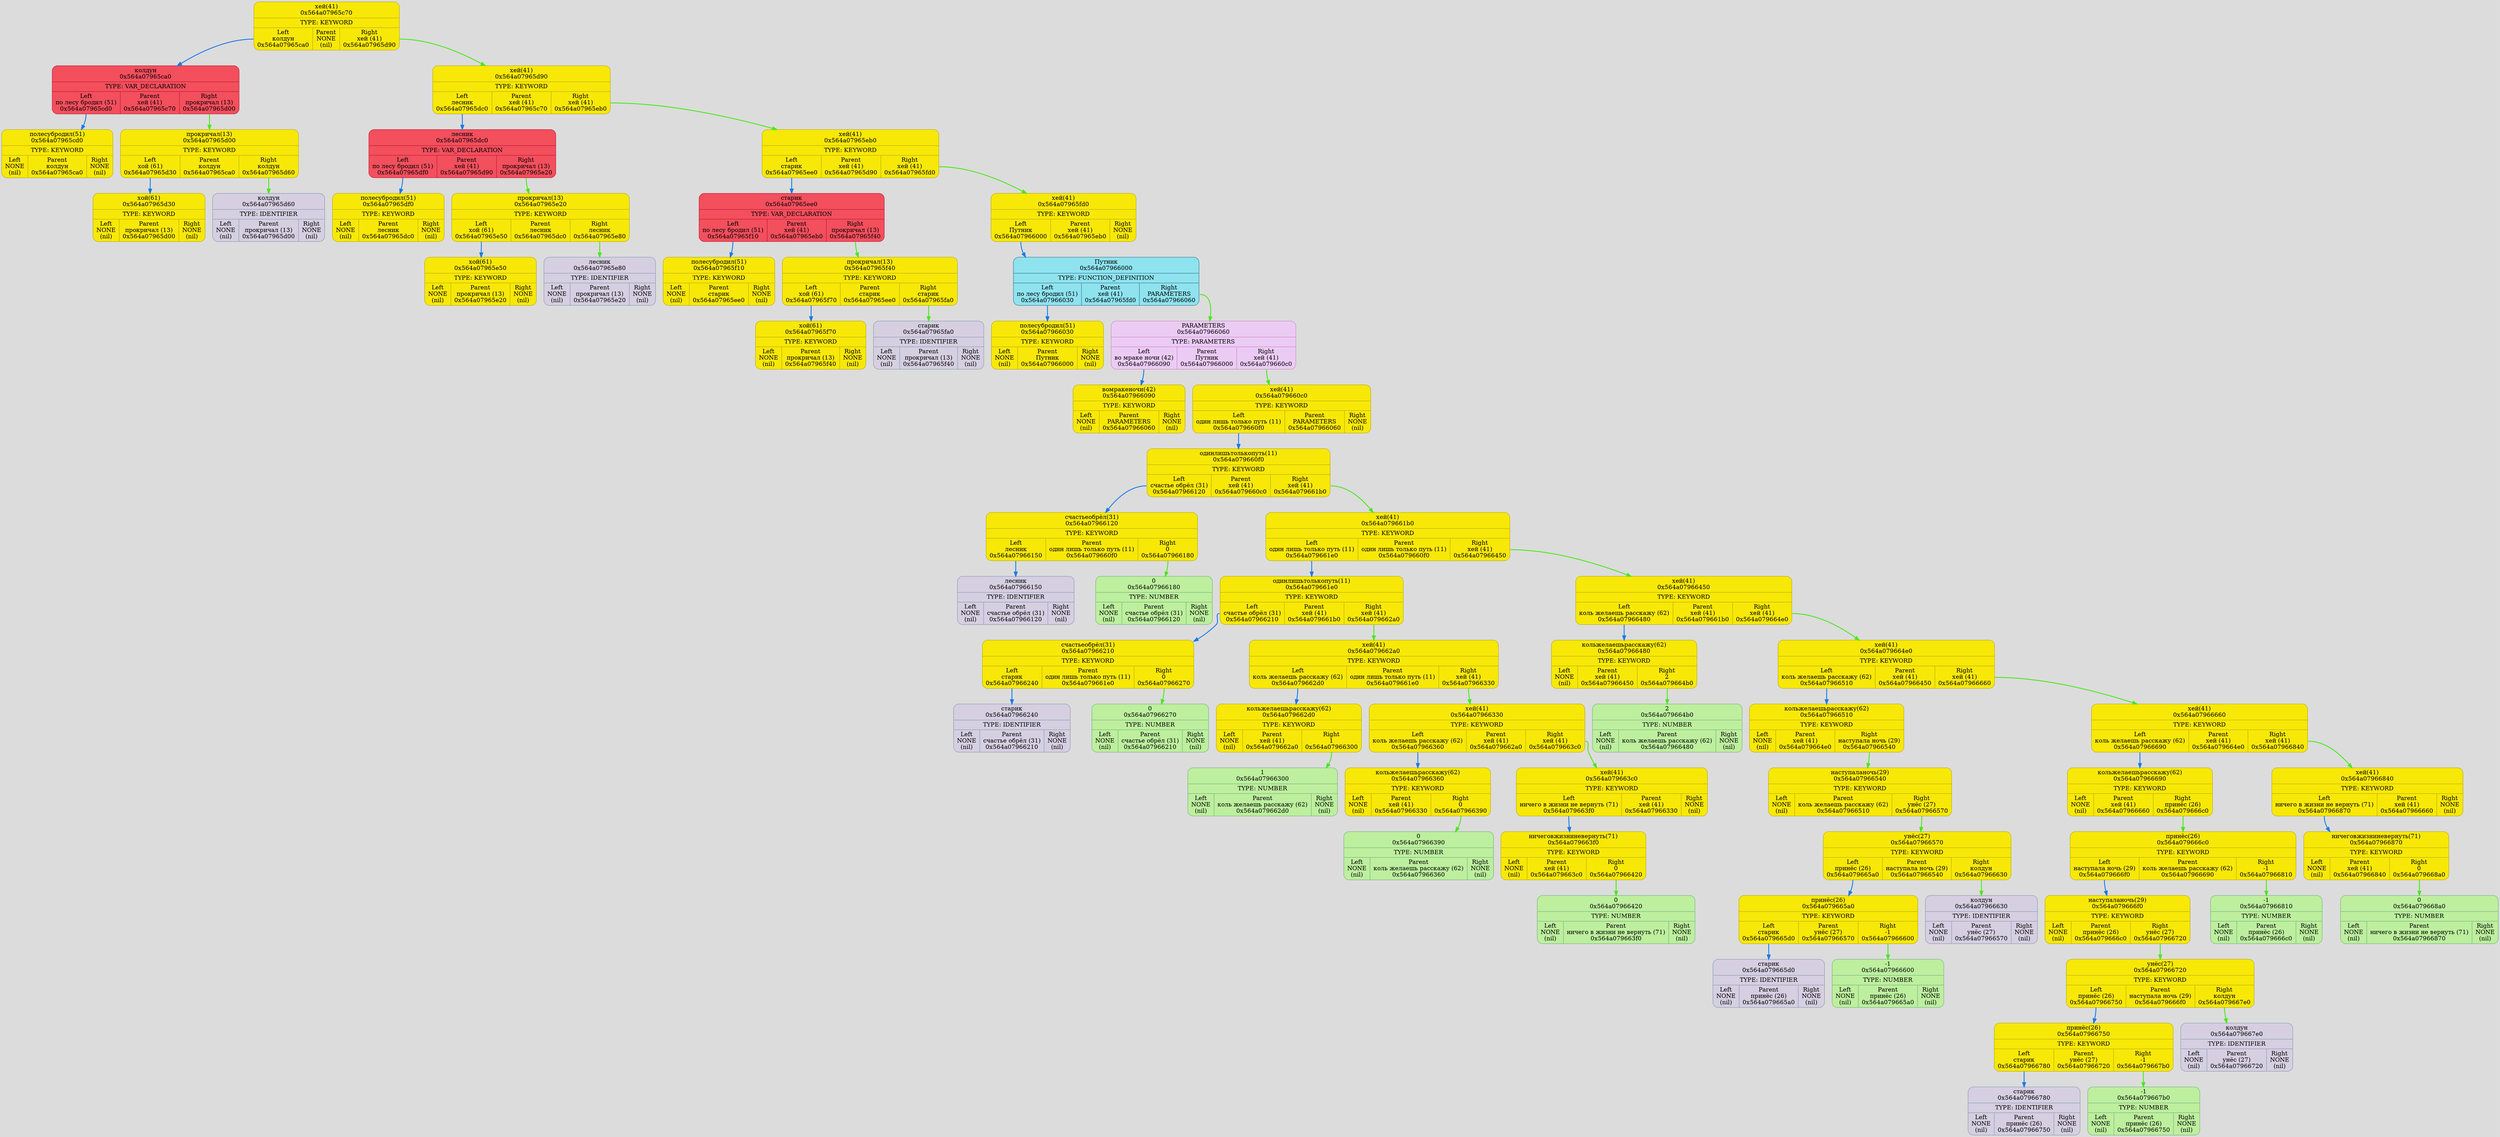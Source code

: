 digraph {
	fontname = "UbuntuMono";
	bgcolor = "#DCDCDC";

	node0x564a07965c70 [ shape = Mrecord; style = filled; fillcolor = "#F8E807"; color = "#B6AA05"; fontcolor = "#000000"; label = " { хей (41)\n0x564a07965c70 | TYPE: KEYWORD| { <left> Left\nколдун\n0x564a07965ca0 | Parent\nNONE\n(nil) | <right> Right\nхей (41)\n0x564a07965d90 } } "; ];
	node0x564a07965c70:<left> -> node0x564a07965ca0 [ style = "bold"; color = "#187AE8"; label = ""; ];
	node0x564a07965ca0 [ shape = Mrecord; style = filled; fillcolor = "#F34F5D"; color = "#BD132F"; fontcolor = "#000000"; label = " { колдун\n0x564a07965ca0 | TYPE: VAR_DECLARATION| { <left> Left\nпо лесу бродил (51)\n0x564a07965cd0 | Parent\nхей (41)\n0x564a07965c70 | <right> Right\nпрокричал (13)\n0x564a07965d00 } } "; ];
	node0x564a07965ca0:<left> -> node0x564a07965cd0 [ style = "bold"; color = "#187AE8"; label = ""; ];
	node0x564a07965cd0 [ shape = Mrecord; style = filled; fillcolor = "#F8E807"; color = "#B6AA05"; fontcolor = "#000000"; label = " { по лесу бродил (51)\n0x564a07965cd0 | TYPE: KEYWORD| { <left> Left\nNONE\n(nil) | Parent\nколдун\n0x564a07965ca0 | <right> Right\nNONE\n(nil) } } "; ];
	node0x564a07965d00 [ shape = Mrecord; style = filled; fillcolor = "#F8E807"; color = "#B6AA05"; fontcolor = "#000000"; label = " { прокричал (13)\n0x564a07965d00 | TYPE: KEYWORD| { <left> Left\nхой (61)\n0x564a07965d30 | Parent\nколдун\n0x564a07965ca0 | <right> Right\nколдун\n0x564a07965d60 } } "; ];
	node0x564a07965d00:<left> -> node0x564a07965d30 [ style = "bold"; color = "#187AE8"; label = ""; ];
	node0x564a07965d30 [ shape = Mrecord; style = filled; fillcolor = "#F8E807"; color = "#B6AA05"; fontcolor = "#000000"; label = " { хой (61)\n0x564a07965d30 | TYPE: KEYWORD| { <left> Left\nNONE\n(nil) | Parent\nпрокричал (13)\n0x564a07965d00 | <right> Right\nNONE\n(nil) } } "; ];
	node0x564a07965d60 [ shape = Mrecord; style = filled; fillcolor = "#D5CFE1"; color = "#8797b2"; fontcolor = "#000000"; label = " { колдун\n0x564a07965d60 | TYPE: IDENTIFIER| { <left> Left\nNONE\n(nil) | Parent\nпрокричал (13)\n0x564a07965d00 | <right> Right\nNONE\n(nil) } } "; ];
	node0x564a07965d00:<right> -> node0x564a07965d60 [ style = "bold"; color = "#48E818"; label = ""; ];
	node0x564a07965ca0:<right> -> node0x564a07965d00 [ style = "bold"; color = "#48E818"; label = ""; ];
	node0x564a07965d90 [ shape = Mrecord; style = filled; fillcolor = "#F8E807"; color = "#B6AA05"; fontcolor = "#000000"; label = " { хей (41)\n0x564a07965d90 | TYPE: KEYWORD| { <left> Left\nлесник\n0x564a07965dc0 | Parent\nхей (41)\n0x564a07965c70 | <right> Right\nхей (41)\n0x564a07965eb0 } } "; ];
	node0x564a07965d90:<left> -> node0x564a07965dc0 [ style = "bold"; color = "#187AE8"; label = ""; ];
	node0x564a07965dc0 [ shape = Mrecord; style = filled; fillcolor = "#F34F5D"; color = "#BD132F"; fontcolor = "#000000"; label = " { лесник\n0x564a07965dc0 | TYPE: VAR_DECLARATION| { <left> Left\nпо лесу бродил (51)\n0x564a07965df0 | Parent\nхей (41)\n0x564a07965d90 | <right> Right\nпрокричал (13)\n0x564a07965e20 } } "; ];
	node0x564a07965dc0:<left> -> node0x564a07965df0 [ style = "bold"; color = "#187AE8"; label = ""; ];
	node0x564a07965df0 [ shape = Mrecord; style = filled; fillcolor = "#F8E807"; color = "#B6AA05"; fontcolor = "#000000"; label = " { по лесу бродил (51)\n0x564a07965df0 | TYPE: KEYWORD| { <left> Left\nNONE\n(nil) | Parent\nлесник\n0x564a07965dc0 | <right> Right\nNONE\n(nil) } } "; ];
	node0x564a07965e20 [ shape = Mrecord; style = filled; fillcolor = "#F8E807"; color = "#B6AA05"; fontcolor = "#000000"; label = " { прокричал (13)\n0x564a07965e20 | TYPE: KEYWORD| { <left> Left\nхой (61)\n0x564a07965e50 | Parent\nлесник\n0x564a07965dc0 | <right> Right\nлесник\n0x564a07965e80 } } "; ];
	node0x564a07965e20:<left> -> node0x564a07965e50 [ style = "bold"; color = "#187AE8"; label = ""; ];
	node0x564a07965e50 [ shape = Mrecord; style = filled; fillcolor = "#F8E807"; color = "#B6AA05"; fontcolor = "#000000"; label = " { хой (61)\n0x564a07965e50 | TYPE: KEYWORD| { <left> Left\nNONE\n(nil) | Parent\nпрокричал (13)\n0x564a07965e20 | <right> Right\nNONE\n(nil) } } "; ];
	node0x564a07965e80 [ shape = Mrecord; style = filled; fillcolor = "#D5CFE1"; color = "#8797b2"; fontcolor = "#000000"; label = " { лесник\n0x564a07965e80 | TYPE: IDENTIFIER| { <left> Left\nNONE\n(nil) | Parent\nпрокричал (13)\n0x564a07965e20 | <right> Right\nNONE\n(nil) } } "; ];
	node0x564a07965e20:<right> -> node0x564a07965e80 [ style = "bold"; color = "#48E818"; label = ""; ];
	node0x564a07965dc0:<right> -> node0x564a07965e20 [ style = "bold"; color = "#48E818"; label = ""; ];
	node0x564a07965eb0 [ shape = Mrecord; style = filled; fillcolor = "#F8E807"; color = "#B6AA05"; fontcolor = "#000000"; label = " { хей (41)\n0x564a07965eb0 | TYPE: KEYWORD| { <left> Left\nстарик\n0x564a07965ee0 | Parent\nхей (41)\n0x564a07965d90 | <right> Right\nхей (41)\n0x564a07965fd0 } } "; ];
	node0x564a07965eb0:<left> -> node0x564a07965ee0 [ style = "bold"; color = "#187AE8"; label = ""; ];
	node0x564a07965ee0 [ shape = Mrecord; style = filled; fillcolor = "#F34F5D"; color = "#BD132F"; fontcolor = "#000000"; label = " { старик\n0x564a07965ee0 | TYPE: VAR_DECLARATION| { <left> Left\nпо лесу бродил (51)\n0x564a07965f10 | Parent\nхей (41)\n0x564a07965eb0 | <right> Right\nпрокричал (13)\n0x564a07965f40 } } "; ];
	node0x564a07965ee0:<left> -> node0x564a07965f10 [ style = "bold"; color = "#187AE8"; label = ""; ];
	node0x564a07965f10 [ shape = Mrecord; style = filled; fillcolor = "#F8E807"; color = "#B6AA05"; fontcolor = "#000000"; label = " { по лесу бродил (51)\n0x564a07965f10 | TYPE: KEYWORD| { <left> Left\nNONE\n(nil) | Parent\nстарик\n0x564a07965ee0 | <right> Right\nNONE\n(nil) } } "; ];
	node0x564a07965f40 [ shape = Mrecord; style = filled; fillcolor = "#F8E807"; color = "#B6AA05"; fontcolor = "#000000"; label = " { прокричал (13)\n0x564a07965f40 | TYPE: KEYWORD| { <left> Left\nхой (61)\n0x564a07965f70 | Parent\nстарик\n0x564a07965ee0 | <right> Right\nстарик\n0x564a07965fa0 } } "; ];
	node0x564a07965f40:<left> -> node0x564a07965f70 [ style = "bold"; color = "#187AE8"; label = ""; ];
	node0x564a07965f70 [ shape = Mrecord; style = filled; fillcolor = "#F8E807"; color = "#B6AA05"; fontcolor = "#000000"; label = " { хой (61)\n0x564a07965f70 | TYPE: KEYWORD| { <left> Left\nNONE\n(nil) | Parent\nпрокричал (13)\n0x564a07965f40 | <right> Right\nNONE\n(nil) } } "; ];
	node0x564a07965fa0 [ shape = Mrecord; style = filled; fillcolor = "#D5CFE1"; color = "#8797b2"; fontcolor = "#000000"; label = " { старик\n0x564a07965fa0 | TYPE: IDENTIFIER| { <left> Left\nNONE\n(nil) | Parent\nпрокричал (13)\n0x564a07965f40 | <right> Right\nNONE\n(nil) } } "; ];
	node0x564a07965f40:<right> -> node0x564a07965fa0 [ style = "bold"; color = "#48E818"; label = ""; ];
	node0x564a07965ee0:<right> -> node0x564a07965f40 [ style = "bold"; color = "#48E818"; label = ""; ];
	node0x564a07965fd0 [ shape = Mrecord; style = filled; fillcolor = "#F8E807"; color = "#B6AA05"; fontcolor = "#000000"; label = " { хей (41)\n0x564a07965fd0 | TYPE: KEYWORD| { <left> Left\nПутник\n0x564a07966000 | Parent\nхей (41)\n0x564a07965eb0 | <right> Right\nNONE\n(nil) } } "; ];
	node0x564a07965fd0:<left> -> node0x564a07966000 [ style = "bold"; color = "#187AE8"; label = ""; ];
	node0x564a07966000 [ shape = Mrecord; style = filled; fillcolor = "#8EE3EF"; color = "#37718E"; fontcolor = "#000000"; label = " { Путник\n0x564a07966000 | TYPE: FUNCTION_DEFINITION| { <left> Left\nпо лесу бродил (51)\n0x564a07966030 | Parent\nхей (41)\n0x564a07965fd0 | <right> Right\nPARAMETERS\n0x564a07966060 } } "; ];
	node0x564a07966000:<left> -> node0x564a07966030 [ style = "bold"; color = "#187AE8"; label = ""; ];
	node0x564a07966030 [ shape = Mrecord; style = filled; fillcolor = "#F8E807"; color = "#B6AA05"; fontcolor = "#000000"; label = " { по лесу бродил (51)\n0x564a07966030 | TYPE: KEYWORD| { <left> Left\nNONE\n(nil) | Parent\nПутник\n0x564a07966000 | <right> Right\nNONE\n(nil) } } "; ];
	node0x564a07966060 [ shape = Mrecord; style = filled; fillcolor = "#EBCBF4"; color = "#C986C3"; fontcolor = "#000000"; label = " { PARAMETERS\n0x564a07966060 | TYPE: PARAMETERS| { <left> Left\nво мраке ночи (42)\n0x564a07966090 | Parent\nПутник\n0x564a07966000 | <right> Right\nхей (41)\n0x564a079660c0 } } "; ];
	node0x564a07966060:<left> -> node0x564a07966090 [ style = "bold"; color = "#187AE8"; label = ""; ];
	node0x564a07966090 [ shape = Mrecord; style = filled; fillcolor = "#F8E807"; color = "#B6AA05"; fontcolor = "#000000"; label = " { во мраке ночи (42)\n0x564a07966090 | TYPE: KEYWORD| { <left> Left\nNONE\n(nil) | Parent\nPARAMETERS\n0x564a07966060 | <right> Right\nNONE\n(nil) } } "; ];
	node0x564a079660c0 [ shape = Mrecord; style = filled; fillcolor = "#F8E807"; color = "#B6AA05"; fontcolor = "#000000"; label = " { хей (41)\n0x564a079660c0 | TYPE: KEYWORD| { <left> Left\nодин лишь только путь (11)\n0x564a079660f0 | Parent\nPARAMETERS\n0x564a07966060 | <right> Right\nNONE\n(nil) } } "; ];
	node0x564a079660c0:<left> -> node0x564a079660f0 [ style = "bold"; color = "#187AE8"; label = ""; ];
	node0x564a079660f0 [ shape = Mrecord; style = filled; fillcolor = "#F8E807"; color = "#B6AA05"; fontcolor = "#000000"; label = " { один лишь только путь (11)\n0x564a079660f0 | TYPE: KEYWORD| { <left> Left\nсчастье обрёл (31)\n0x564a07966120 | Parent\nхей (41)\n0x564a079660c0 | <right> Right\nхей (41)\n0x564a079661b0 } } "; ];
	node0x564a079660f0:<left> -> node0x564a07966120 [ style = "bold"; color = "#187AE8"; label = ""; ];
	node0x564a07966120 [ shape = Mrecord; style = filled; fillcolor = "#F8E807"; color = "#B6AA05"; fontcolor = "#000000"; label = " { счастье обрёл (31)\n0x564a07966120 | TYPE: KEYWORD| { <left> Left\nлесник\n0x564a07966150 | Parent\nодин лишь только путь (11)\n0x564a079660f0 | <right> Right\n0\n0x564a07966180 } } "; ];
	node0x564a07966120:<left> -> node0x564a07966150 [ style = "bold"; color = "#187AE8"; label = ""; ];
	node0x564a07966150 [ shape = Mrecord; style = filled; fillcolor = "#D5CFE1"; color = "#8797b2"; fontcolor = "#000000"; label = " { лесник\n0x564a07966150 | TYPE: IDENTIFIER| { <left> Left\nNONE\n(nil) | Parent\nсчастье обрёл (31)\n0x564a07966120 | <right> Right\nNONE\n(nil) } } "; ];
	node0x564a07966180 [ shape = Mrecord; style = filled; fillcolor = "#BDEF9E"; color = "#74AF80"; fontcolor = "#000000"; label = " { 0\n0x564a07966180 | TYPE: NUMBER| { <left> Left\nNONE\n(nil) | Parent\nсчастье обрёл (31)\n0x564a07966120 | <right> Right\nNONE\n(nil) } } "; ];
	node0x564a07966120:<right> -> node0x564a07966180 [ style = "bold"; color = "#48E818"; label = ""; ];
	node0x564a079661b0 [ shape = Mrecord; style = filled; fillcolor = "#F8E807"; color = "#B6AA05"; fontcolor = "#000000"; label = " { хей (41)\n0x564a079661b0 | TYPE: KEYWORD| { <left> Left\nодин лишь только путь (11)\n0x564a079661e0 | Parent\nодин лишь только путь (11)\n0x564a079660f0 | <right> Right\nхей (41)\n0x564a07966450 } } "; ];
	node0x564a079661b0:<left> -> node0x564a079661e0 [ style = "bold"; color = "#187AE8"; label = ""; ];
	node0x564a079661e0 [ shape = Mrecord; style = filled; fillcolor = "#F8E807"; color = "#B6AA05"; fontcolor = "#000000"; label = " { один лишь только путь (11)\n0x564a079661e0 | TYPE: KEYWORD| { <left> Left\nсчастье обрёл (31)\n0x564a07966210 | Parent\nхей (41)\n0x564a079661b0 | <right> Right\nхей (41)\n0x564a079662a0 } } "; ];
	node0x564a079661e0:<left> -> node0x564a07966210 [ style = "bold"; color = "#187AE8"; label = ""; ];
	node0x564a07966210 [ shape = Mrecord; style = filled; fillcolor = "#F8E807"; color = "#B6AA05"; fontcolor = "#000000"; label = " { счастье обрёл (31)\n0x564a07966210 | TYPE: KEYWORD| { <left> Left\nстарик\n0x564a07966240 | Parent\nодин лишь только путь (11)\n0x564a079661e0 | <right> Right\n0\n0x564a07966270 } } "; ];
	node0x564a07966210:<left> -> node0x564a07966240 [ style = "bold"; color = "#187AE8"; label = ""; ];
	node0x564a07966240 [ shape = Mrecord; style = filled; fillcolor = "#D5CFE1"; color = "#8797b2"; fontcolor = "#000000"; label = " { старик\n0x564a07966240 | TYPE: IDENTIFIER| { <left> Left\nNONE\n(nil) | Parent\nсчастье обрёл (31)\n0x564a07966210 | <right> Right\nNONE\n(nil) } } "; ];
	node0x564a07966270 [ shape = Mrecord; style = filled; fillcolor = "#BDEF9E"; color = "#74AF80"; fontcolor = "#000000"; label = " { 0\n0x564a07966270 | TYPE: NUMBER| { <left> Left\nNONE\n(nil) | Parent\nсчастье обрёл (31)\n0x564a07966210 | <right> Right\nNONE\n(nil) } } "; ];
	node0x564a07966210:<right> -> node0x564a07966270 [ style = "bold"; color = "#48E818"; label = ""; ];
	node0x564a079662a0 [ shape = Mrecord; style = filled; fillcolor = "#F8E807"; color = "#B6AA05"; fontcolor = "#000000"; label = " { хей (41)\n0x564a079662a0 | TYPE: KEYWORD| { <left> Left\nколь желаешь расскажу (62)\n0x564a079662d0 | Parent\nодин лишь только путь (11)\n0x564a079661e0 | <right> Right\nхей (41)\n0x564a07966330 } } "; ];
	node0x564a079662a0:<left> -> node0x564a079662d0 [ style = "bold"; color = "#187AE8"; label = ""; ];
	node0x564a079662d0 [ shape = Mrecord; style = filled; fillcolor = "#F8E807"; color = "#B6AA05"; fontcolor = "#000000"; label = " { коль желаешь расскажу (62)\n0x564a079662d0 | TYPE: KEYWORD| { <left> Left\nNONE\n(nil) | Parent\nхей (41)\n0x564a079662a0 | <right> Right\n1\n0x564a07966300 } } "; ];
	node0x564a07966300 [ shape = Mrecord; style = filled; fillcolor = "#BDEF9E"; color = "#74AF80"; fontcolor = "#000000"; label = " { 1\n0x564a07966300 | TYPE: NUMBER| { <left> Left\nNONE\n(nil) | Parent\nколь желаешь расскажу (62)\n0x564a079662d0 | <right> Right\nNONE\n(nil) } } "; ];
	node0x564a079662d0:<right> -> node0x564a07966300 [ style = "bold"; color = "#48E818"; label = ""; ];
	node0x564a07966330 [ shape = Mrecord; style = filled; fillcolor = "#F8E807"; color = "#B6AA05"; fontcolor = "#000000"; label = " { хей (41)\n0x564a07966330 | TYPE: KEYWORD| { <left> Left\nколь желаешь расскажу (62)\n0x564a07966360 | Parent\nхей (41)\n0x564a079662a0 | <right> Right\nхей (41)\n0x564a079663c0 } } "; ];
	node0x564a07966330:<left> -> node0x564a07966360 [ style = "bold"; color = "#187AE8"; label = ""; ];
	node0x564a07966360 [ shape = Mrecord; style = filled; fillcolor = "#F8E807"; color = "#B6AA05"; fontcolor = "#000000"; label = " { коль желаешь расскажу (62)\n0x564a07966360 | TYPE: KEYWORD| { <left> Left\nNONE\n(nil) | Parent\nхей (41)\n0x564a07966330 | <right> Right\n0\n0x564a07966390 } } "; ];
	node0x564a07966390 [ shape = Mrecord; style = filled; fillcolor = "#BDEF9E"; color = "#74AF80"; fontcolor = "#000000"; label = " { 0\n0x564a07966390 | TYPE: NUMBER| { <left> Left\nNONE\n(nil) | Parent\nколь желаешь расскажу (62)\n0x564a07966360 | <right> Right\nNONE\n(nil) } } "; ];
	node0x564a07966360:<right> -> node0x564a07966390 [ style = "bold"; color = "#48E818"; label = ""; ];
	node0x564a079663c0 [ shape = Mrecord; style = filled; fillcolor = "#F8E807"; color = "#B6AA05"; fontcolor = "#000000"; label = " { хей (41)\n0x564a079663c0 | TYPE: KEYWORD| { <left> Left\nничего в жизни не вернуть (71)\n0x564a079663f0 | Parent\nхей (41)\n0x564a07966330 | <right> Right\nNONE\n(nil) } } "; ];
	node0x564a079663c0:<left> -> node0x564a079663f0 [ style = "bold"; color = "#187AE8"; label = ""; ];
	node0x564a079663f0 [ shape = Mrecord; style = filled; fillcolor = "#F8E807"; color = "#B6AA05"; fontcolor = "#000000"; label = " { ничего в жизни не вернуть (71)\n0x564a079663f0 | TYPE: KEYWORD| { <left> Left\nNONE\n(nil) | Parent\nхей (41)\n0x564a079663c0 | <right> Right\n0\n0x564a07966420 } } "; ];
	node0x564a07966420 [ shape = Mrecord; style = filled; fillcolor = "#BDEF9E"; color = "#74AF80"; fontcolor = "#000000"; label = " { 0\n0x564a07966420 | TYPE: NUMBER| { <left> Left\nNONE\n(nil) | Parent\nничего в жизни не вернуть (71)\n0x564a079663f0 | <right> Right\nNONE\n(nil) } } "; ];
	node0x564a079663f0:<right> -> node0x564a07966420 [ style = "bold"; color = "#48E818"; label = ""; ];
	node0x564a07966330:<right> -> node0x564a079663c0 [ style = "bold"; color = "#48E818"; label = ""; ];
	node0x564a079662a0:<right> -> node0x564a07966330 [ style = "bold"; color = "#48E818"; label = ""; ];
	node0x564a079661e0:<right> -> node0x564a079662a0 [ style = "bold"; color = "#48E818"; label = ""; ];
	node0x564a07966450 [ shape = Mrecord; style = filled; fillcolor = "#F8E807"; color = "#B6AA05"; fontcolor = "#000000"; label = " { хей (41)\n0x564a07966450 | TYPE: KEYWORD| { <left> Left\nколь желаешь расскажу (62)\n0x564a07966480 | Parent\nхей (41)\n0x564a079661b0 | <right> Right\nхей (41)\n0x564a079664e0 } } "; ];
	node0x564a07966450:<left> -> node0x564a07966480 [ style = "bold"; color = "#187AE8"; label = ""; ];
	node0x564a07966480 [ shape = Mrecord; style = filled; fillcolor = "#F8E807"; color = "#B6AA05"; fontcolor = "#000000"; label = " { коль желаешь расскажу (62)\n0x564a07966480 | TYPE: KEYWORD| { <left> Left\nNONE\n(nil) | Parent\nхей (41)\n0x564a07966450 | <right> Right\n2\n0x564a079664b0 } } "; ];
	node0x564a079664b0 [ shape = Mrecord; style = filled; fillcolor = "#BDEF9E"; color = "#74AF80"; fontcolor = "#000000"; label = " { 2\n0x564a079664b0 | TYPE: NUMBER| { <left> Left\nNONE\n(nil) | Parent\nколь желаешь расскажу (62)\n0x564a07966480 | <right> Right\nNONE\n(nil) } } "; ];
	node0x564a07966480:<right> -> node0x564a079664b0 [ style = "bold"; color = "#48E818"; label = ""; ];
	node0x564a079664e0 [ shape = Mrecord; style = filled; fillcolor = "#F8E807"; color = "#B6AA05"; fontcolor = "#000000"; label = " { хей (41)\n0x564a079664e0 | TYPE: KEYWORD| { <left> Left\nколь желаешь расскажу (62)\n0x564a07966510 | Parent\nхей (41)\n0x564a07966450 | <right> Right\nхей (41)\n0x564a07966660 } } "; ];
	node0x564a079664e0:<left> -> node0x564a07966510 [ style = "bold"; color = "#187AE8"; label = ""; ];
	node0x564a07966510 [ shape = Mrecord; style = filled; fillcolor = "#F8E807"; color = "#B6AA05"; fontcolor = "#000000"; label = " { коль желаешь расскажу (62)\n0x564a07966510 | TYPE: KEYWORD| { <left> Left\nNONE\n(nil) | Parent\nхей (41)\n0x564a079664e0 | <right> Right\nнаступала ночь (29)\n0x564a07966540 } } "; ];
	node0x564a07966540 [ shape = Mrecord; style = filled; fillcolor = "#F8E807"; color = "#B6AA05"; fontcolor = "#000000"; label = " { наступала ночь (29)\n0x564a07966540 | TYPE: KEYWORD| { <left> Left\nNONE\n(nil) | Parent\nколь желаешь расскажу (62)\n0x564a07966510 | <right> Right\nунёс (27)\n0x564a07966570 } } "; ];
	node0x564a07966570 [ shape = Mrecord; style = filled; fillcolor = "#F8E807"; color = "#B6AA05"; fontcolor = "#000000"; label = " { унёс (27)\n0x564a07966570 | TYPE: KEYWORD| { <left> Left\nпринёс (26)\n0x564a079665a0 | Parent\nнаступала ночь (29)\n0x564a07966540 | <right> Right\nколдун\n0x564a07966630 } } "; ];
	node0x564a07966570:<left> -> node0x564a079665a0 [ style = "bold"; color = "#187AE8"; label = ""; ];
	node0x564a079665a0 [ shape = Mrecord; style = filled; fillcolor = "#F8E807"; color = "#B6AA05"; fontcolor = "#000000"; label = " { принёс (26)\n0x564a079665a0 | TYPE: KEYWORD| { <left> Left\nстарик\n0x564a079665d0 | Parent\nунёс (27)\n0x564a07966570 | <right> Right\n-1\n0x564a07966600 } } "; ];
	node0x564a079665a0:<left> -> node0x564a079665d0 [ style = "bold"; color = "#187AE8"; label = ""; ];
	node0x564a079665d0 [ shape = Mrecord; style = filled; fillcolor = "#D5CFE1"; color = "#8797b2"; fontcolor = "#000000"; label = " { старик\n0x564a079665d0 | TYPE: IDENTIFIER| { <left> Left\nNONE\n(nil) | Parent\nпринёс (26)\n0x564a079665a0 | <right> Right\nNONE\n(nil) } } "; ];
	node0x564a07966600 [ shape = Mrecord; style = filled; fillcolor = "#BDEF9E"; color = "#74AF80"; fontcolor = "#000000"; label = " { -1\n0x564a07966600 | TYPE: NUMBER| { <left> Left\nNONE\n(nil) | Parent\nпринёс (26)\n0x564a079665a0 | <right> Right\nNONE\n(nil) } } "; ];
	node0x564a079665a0:<right> -> node0x564a07966600 [ style = "bold"; color = "#48E818"; label = ""; ];
	node0x564a07966630 [ shape = Mrecord; style = filled; fillcolor = "#D5CFE1"; color = "#8797b2"; fontcolor = "#000000"; label = " { колдун\n0x564a07966630 | TYPE: IDENTIFIER| { <left> Left\nNONE\n(nil) | Parent\nунёс (27)\n0x564a07966570 | <right> Right\nNONE\n(nil) } } "; ];
	node0x564a07966570:<right> -> node0x564a07966630 [ style = "bold"; color = "#48E818"; label = ""; ];
	node0x564a07966540:<right> -> node0x564a07966570 [ style = "bold"; color = "#48E818"; label = ""; ];
	node0x564a07966510:<right> -> node0x564a07966540 [ style = "bold"; color = "#48E818"; label = ""; ];
	node0x564a07966660 [ shape = Mrecord; style = filled; fillcolor = "#F8E807"; color = "#B6AA05"; fontcolor = "#000000"; label = " { хей (41)\n0x564a07966660 | TYPE: KEYWORD| { <left> Left\nколь желаешь расскажу (62)\n0x564a07966690 | Parent\nхей (41)\n0x564a079664e0 | <right> Right\nхей (41)\n0x564a07966840 } } "; ];
	node0x564a07966660:<left> -> node0x564a07966690 [ style = "bold"; color = "#187AE8"; label = ""; ];
	node0x564a07966690 [ shape = Mrecord; style = filled; fillcolor = "#F8E807"; color = "#B6AA05"; fontcolor = "#000000"; label = " { коль желаешь расскажу (62)\n0x564a07966690 | TYPE: KEYWORD| { <left> Left\nNONE\n(nil) | Parent\nхей (41)\n0x564a07966660 | <right> Right\nпринёс (26)\n0x564a079666c0 } } "; ];
	node0x564a079666c0 [ shape = Mrecord; style = filled; fillcolor = "#F8E807"; color = "#B6AA05"; fontcolor = "#000000"; label = " { принёс (26)\n0x564a079666c0 | TYPE: KEYWORD| { <left> Left\nнаступала ночь (29)\n0x564a079666f0 | Parent\nколь желаешь расскажу (62)\n0x564a07966690 | <right> Right\n-1\n0x564a07966810 } } "; ];
	node0x564a079666c0:<left> -> node0x564a079666f0 [ style = "bold"; color = "#187AE8"; label = ""; ];
	node0x564a079666f0 [ shape = Mrecord; style = filled; fillcolor = "#F8E807"; color = "#B6AA05"; fontcolor = "#000000"; label = " { наступала ночь (29)\n0x564a079666f0 | TYPE: KEYWORD| { <left> Left\nNONE\n(nil) | Parent\nпринёс (26)\n0x564a079666c0 | <right> Right\nунёс (27)\n0x564a07966720 } } "; ];
	node0x564a07966720 [ shape = Mrecord; style = filled; fillcolor = "#F8E807"; color = "#B6AA05"; fontcolor = "#000000"; label = " { унёс (27)\n0x564a07966720 | TYPE: KEYWORD| { <left> Left\nпринёс (26)\n0x564a07966750 | Parent\nнаступала ночь (29)\n0x564a079666f0 | <right> Right\nколдун\n0x564a079667e0 } } "; ];
	node0x564a07966720:<left> -> node0x564a07966750 [ style = "bold"; color = "#187AE8"; label = ""; ];
	node0x564a07966750 [ shape = Mrecord; style = filled; fillcolor = "#F8E807"; color = "#B6AA05"; fontcolor = "#000000"; label = " { принёс (26)\n0x564a07966750 | TYPE: KEYWORD| { <left> Left\nстарик\n0x564a07966780 | Parent\nунёс (27)\n0x564a07966720 | <right> Right\n-1\n0x564a079667b0 } } "; ];
	node0x564a07966750:<left> -> node0x564a07966780 [ style = "bold"; color = "#187AE8"; label = ""; ];
	node0x564a07966780 [ shape = Mrecord; style = filled; fillcolor = "#D5CFE1"; color = "#8797b2"; fontcolor = "#000000"; label = " { старик\n0x564a07966780 | TYPE: IDENTIFIER| { <left> Left\nNONE\n(nil) | Parent\nпринёс (26)\n0x564a07966750 | <right> Right\nNONE\n(nil) } } "; ];
	node0x564a079667b0 [ shape = Mrecord; style = filled; fillcolor = "#BDEF9E"; color = "#74AF80"; fontcolor = "#000000"; label = " { -1\n0x564a079667b0 | TYPE: NUMBER| { <left> Left\nNONE\n(nil) | Parent\nпринёс (26)\n0x564a07966750 | <right> Right\nNONE\n(nil) } } "; ];
	node0x564a07966750:<right> -> node0x564a079667b0 [ style = "bold"; color = "#48E818"; label = ""; ];
	node0x564a079667e0 [ shape = Mrecord; style = filled; fillcolor = "#D5CFE1"; color = "#8797b2"; fontcolor = "#000000"; label = " { колдун\n0x564a079667e0 | TYPE: IDENTIFIER| { <left> Left\nNONE\n(nil) | Parent\nунёс (27)\n0x564a07966720 | <right> Right\nNONE\n(nil) } } "; ];
	node0x564a07966720:<right> -> node0x564a079667e0 [ style = "bold"; color = "#48E818"; label = ""; ];
	node0x564a079666f0:<right> -> node0x564a07966720 [ style = "bold"; color = "#48E818"; label = ""; ];
	node0x564a07966810 [ shape = Mrecord; style = filled; fillcolor = "#BDEF9E"; color = "#74AF80"; fontcolor = "#000000"; label = " { -1\n0x564a07966810 | TYPE: NUMBER| { <left> Left\nNONE\n(nil) | Parent\nпринёс (26)\n0x564a079666c0 | <right> Right\nNONE\n(nil) } } "; ];
	node0x564a079666c0:<right> -> node0x564a07966810 [ style = "bold"; color = "#48E818"; label = ""; ];
	node0x564a07966690:<right> -> node0x564a079666c0 [ style = "bold"; color = "#48E818"; label = ""; ];
	node0x564a07966840 [ shape = Mrecord; style = filled; fillcolor = "#F8E807"; color = "#B6AA05"; fontcolor = "#000000"; label = " { хей (41)\n0x564a07966840 | TYPE: KEYWORD| { <left> Left\nничего в жизни не вернуть (71)\n0x564a07966870 | Parent\nхей (41)\n0x564a07966660 | <right> Right\nNONE\n(nil) } } "; ];
	node0x564a07966840:<left> -> node0x564a07966870 [ style = "bold"; color = "#187AE8"; label = ""; ];
	node0x564a07966870 [ shape = Mrecord; style = filled; fillcolor = "#F8E807"; color = "#B6AA05"; fontcolor = "#000000"; label = " { ничего в жизни не вернуть (71)\n0x564a07966870 | TYPE: KEYWORD| { <left> Left\nNONE\n(nil) | Parent\nхей (41)\n0x564a07966840 | <right> Right\n0\n0x564a079668a0 } } "; ];
	node0x564a079668a0 [ shape = Mrecord; style = filled; fillcolor = "#BDEF9E"; color = "#74AF80"; fontcolor = "#000000"; label = " { 0\n0x564a079668a0 | TYPE: NUMBER| { <left> Left\nNONE\n(nil) | Parent\nничего в жизни не вернуть (71)\n0x564a07966870 | <right> Right\nNONE\n(nil) } } "; ];
	node0x564a07966870:<right> -> node0x564a079668a0 [ style = "bold"; color = "#48E818"; label = ""; ];
	node0x564a07966660:<right> -> node0x564a07966840 [ style = "bold"; color = "#48E818"; label = ""; ];
	node0x564a079664e0:<right> -> node0x564a07966660 [ style = "bold"; color = "#48E818"; label = ""; ];
	node0x564a07966450:<right> -> node0x564a079664e0 [ style = "bold"; color = "#48E818"; label = ""; ];
	node0x564a079661b0:<right> -> node0x564a07966450 [ style = "bold"; color = "#48E818"; label = ""; ];
	node0x564a079660f0:<right> -> node0x564a079661b0 [ style = "bold"; color = "#48E818"; label = ""; ];
	node0x564a07966060:<right> -> node0x564a079660c0 [ style = "bold"; color = "#48E818"; label = ""; ];
	node0x564a07966000:<right> -> node0x564a07966060 [ style = "bold"; color = "#48E818"; label = ""; ];
	node0x564a07965eb0:<right> -> node0x564a07965fd0 [ style = "bold"; color = "#48E818"; label = ""; ];
	node0x564a07965d90:<right> -> node0x564a07965eb0 [ style = "bold"; color = "#48E818"; label = ""; ];
	node0x564a07965c70:<right> -> node0x564a07965d90 [ style = "bold"; color = "#48E818"; label = ""; ];
}
